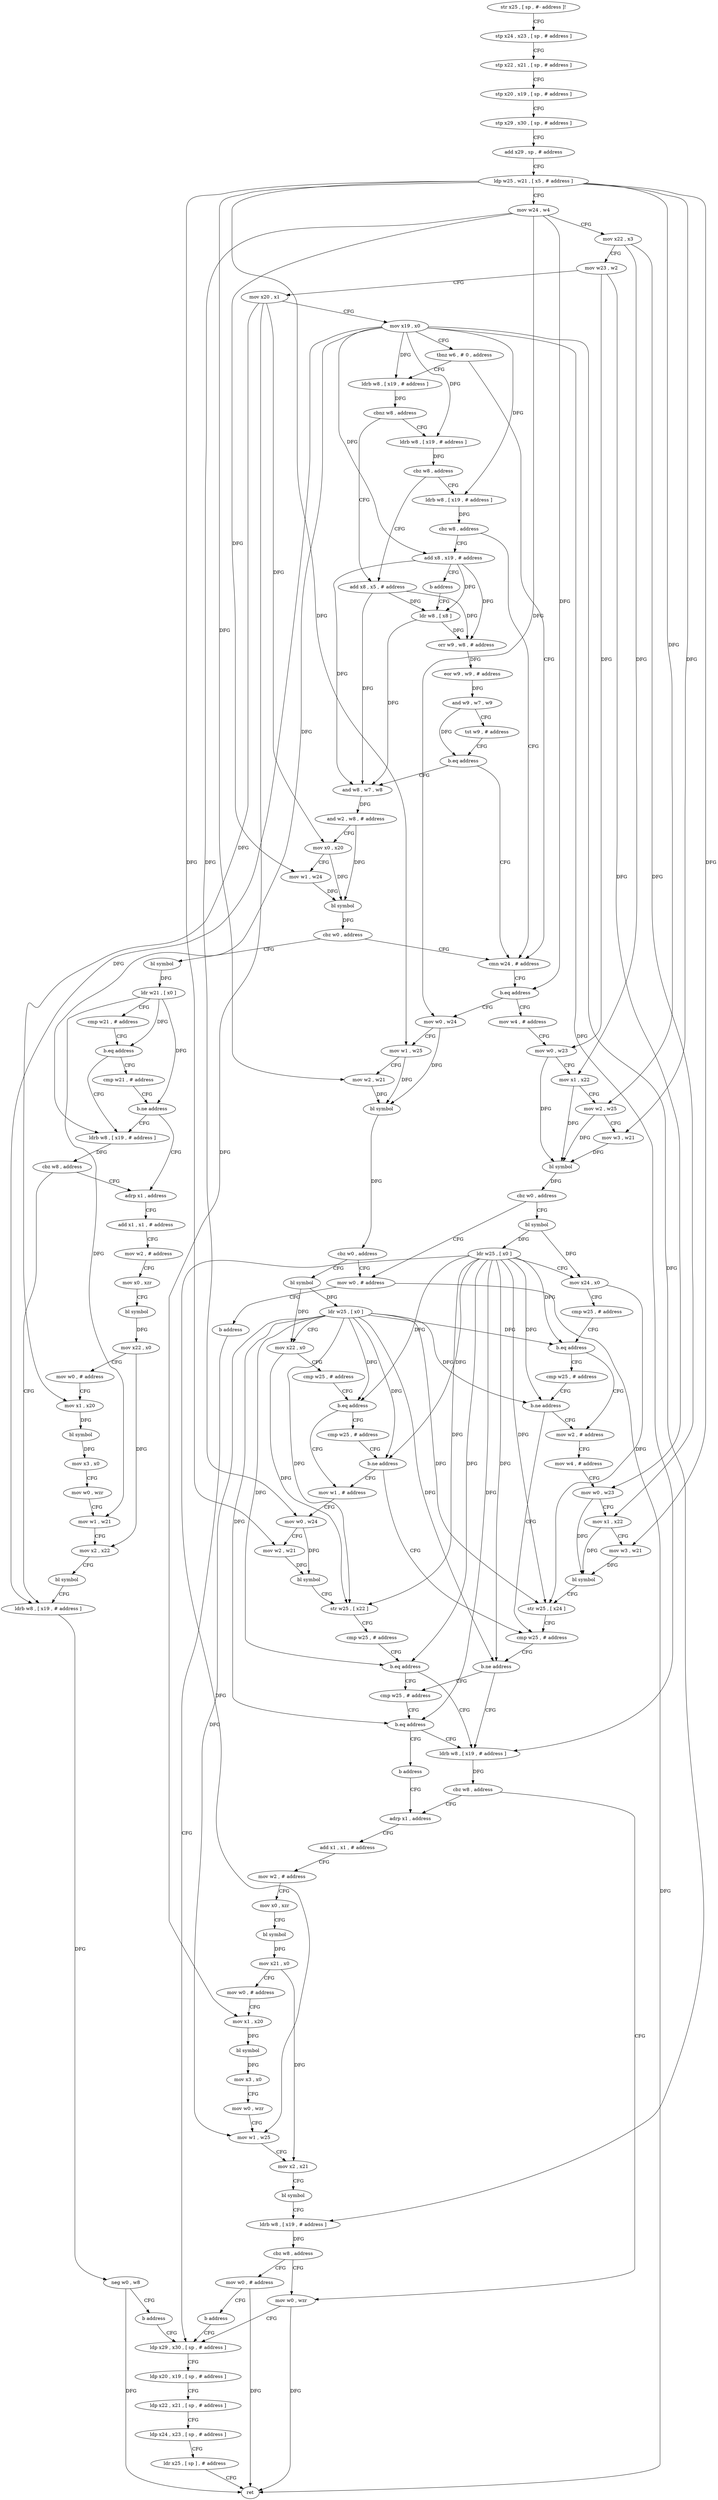 digraph "func" {
"4226836" [label = "str x25 , [ sp , #- address ]!" ]
"4226840" [label = "stp x24 , x23 , [ sp , # address ]" ]
"4226844" [label = "stp x22 , x21 , [ sp , # address ]" ]
"4226848" [label = "stp x20 , x19 , [ sp , # address ]" ]
"4226852" [label = "stp x29 , x30 , [ sp , # address ]" ]
"4226856" [label = "add x29 , sp , # address" ]
"4226860" [label = "ldp w25 , w21 , [ x5 , # address ]" ]
"4226864" [label = "mov w24 , w4" ]
"4226868" [label = "mov x22 , x3" ]
"4226872" [label = "mov w23 , w2" ]
"4226876" [label = "mov x20 , x1" ]
"4226880" [label = "mov x19 , x0" ]
"4226884" [label = "tbnz w6 , # 0 , address" ]
"4227072" [label = "cmn w24 , # address" ]
"4226888" [label = "ldrb w8 , [ x19 , # address ]" ]
"4227076" [label = "b.eq address" ]
"4227168" [label = "mov w4 , # address" ]
"4227080" [label = "mov w0 , w24" ]
"4226892" [label = "cbnz w8 , address" ]
"4226904" [label = "add x8 , x5 , # address" ]
"4226896" [label = "ldrb w8 , [ x19 , # address ]" ]
"4227172" [label = "mov w0 , w23" ]
"4227176" [label = "mov x1 , x22" ]
"4227180" [label = "mov w2 , w25" ]
"4227184" [label = "mov w3 , w21" ]
"4227188" [label = "bl symbol" ]
"4227192" [label = "cbz w0 , address" ]
"4227340" [label = "mov w0 , # address" ]
"4227196" [label = "bl symbol" ]
"4227084" [label = "mov w1 , w25" ]
"4227088" [label = "mov w2 , w21" ]
"4227092" [label = "bl symbol" ]
"4227096" [label = "cbz w0 , address" ]
"4227100" [label = "bl symbol" ]
"4226908" [label = "ldr w8 , [ x8 ]" ]
"4226900" [label = "cbz w8 , address" ]
"4227056" [label = "ldrb w8 , [ x19 , # address ]" ]
"4227344" [label = "b address" ]
"4227352" [label = "ldp x29 , x30 , [ sp , # address ]" ]
"4227200" [label = "ldr w25 , [ x0 ]" ]
"4227204" [label = "mov x24 , x0" ]
"4227208" [label = "cmp w25 , # address" ]
"4227212" [label = "b.eq address" ]
"4227224" [label = "mov w2 , # address" ]
"4227216" [label = "cmp w25 , # address" ]
"4227104" [label = "ldr w25 , [ x0 ]" ]
"4227108" [label = "mov x22 , x0" ]
"4227112" [label = "cmp w25 , # address" ]
"4227116" [label = "b.eq address" ]
"4227128" [label = "mov w1 , # address" ]
"4227120" [label = "cmp w25 , # address" ]
"4226932" [label = "and w8 , w7 , w8" ]
"4226936" [label = "and w2 , w8 , # address" ]
"4226940" [label = "mov x0 , x20" ]
"4226944" [label = "mov w1 , w24" ]
"4226948" [label = "bl symbol" ]
"4226952" [label = "cbz w0 , address" ]
"4226956" [label = "bl symbol" ]
"4227060" [label = "cbz w8 , address" ]
"4227064" [label = "add x8 , x19 , # address" ]
"4227356" [label = "ldp x20 , x19 , [ sp , # address ]" ]
"4227360" [label = "ldp x22 , x21 , [ sp , # address ]" ]
"4227364" [label = "ldp x24 , x23 , [ sp , # address ]" ]
"4227368" [label = "ldr x25 , [ sp ] , # address" ]
"4227372" [label = "ret" ]
"4227228" [label = "mov w4 , # address" ]
"4227232" [label = "mov w0 , w23" ]
"4227236" [label = "mov x1 , x22" ]
"4227240" [label = "mov w3 , w21" ]
"4227244" [label = "bl symbol" ]
"4227248" [label = "str w25 , [ x24 ]" ]
"4227252" [label = "cmp w25 , # address" ]
"4227220" [label = "b.ne address" ]
"4227132" [label = "mov w0 , w24" ]
"4227136" [label = "mov w2 , w21" ]
"4227140" [label = "bl symbol" ]
"4227144" [label = "str w25 , [ x22 ]" ]
"4227148" [label = "cmp w25 , # address" ]
"4227152" [label = "b.eq address" ]
"4227260" [label = "ldrb w8 , [ x19 , # address ]" ]
"4227156" [label = "cmp w25 , # address" ]
"4227124" [label = "b.ne address" ]
"4226960" [label = "ldr w21 , [ x0 ]" ]
"4226964" [label = "cmp w21 , # address" ]
"4226968" [label = "b.eq address" ]
"4226980" [label = "ldrb w8 , [ x19 , # address ]" ]
"4226972" [label = "cmp w21 , # address" ]
"4227068" [label = "b address" ]
"4227160" [label = "b.eq address" ]
"4227164" [label = "b address" ]
"4227264" [label = "cbz w8 , address" ]
"4227348" [label = "mov w0 , wzr" ]
"4227268" [label = "adrp x1 , address" ]
"4227256" [label = "b.ne address" ]
"4226984" [label = "cbz w8 , address" ]
"4227044" [label = "ldrb w8 , [ x19 , # address ]" ]
"4226988" [label = "adrp x1 , address" ]
"4226976" [label = "b.ne address" ]
"4226912" [label = "orr w9 , w8 , # address" ]
"4226916" [label = "eor w9 , w9 , # address" ]
"4226920" [label = "and w9 , w7 , w9" ]
"4226924" [label = "tst w9 , # address" ]
"4226928" [label = "b.eq address" ]
"4227272" [label = "add x1 , x1 , # address" ]
"4227276" [label = "mov w2 , # address" ]
"4227280" [label = "mov x0 , xzr" ]
"4227284" [label = "bl symbol" ]
"4227288" [label = "mov x21 , x0" ]
"4227292" [label = "mov w0 , # address" ]
"4227296" [label = "mov x1 , x20" ]
"4227300" [label = "bl symbol" ]
"4227304" [label = "mov x3 , x0" ]
"4227308" [label = "mov w0 , wzr" ]
"4227312" [label = "mov w1 , w25" ]
"4227316" [label = "mov x2 , x21" ]
"4227320" [label = "bl symbol" ]
"4227324" [label = "ldrb w8 , [ x19 , # address ]" ]
"4227328" [label = "cbz w8 , address" ]
"4227332" [label = "mov w0 , # address" ]
"4227048" [label = "neg w0 , w8" ]
"4227052" [label = "b address" ]
"4226992" [label = "add x1 , x1 , # address" ]
"4226996" [label = "mov w2 , # address" ]
"4227000" [label = "mov x0 , xzr" ]
"4227004" [label = "bl symbol" ]
"4227008" [label = "mov x22 , x0" ]
"4227012" [label = "mov w0 , # address" ]
"4227016" [label = "mov x1 , x20" ]
"4227020" [label = "bl symbol" ]
"4227024" [label = "mov x3 , x0" ]
"4227028" [label = "mov w0 , wzr" ]
"4227032" [label = "mov w1 , w21" ]
"4227036" [label = "mov x2 , x22" ]
"4227040" [label = "bl symbol" ]
"4227336" [label = "b address" ]
"4226836" -> "4226840" [ label = "CFG" ]
"4226840" -> "4226844" [ label = "CFG" ]
"4226844" -> "4226848" [ label = "CFG" ]
"4226848" -> "4226852" [ label = "CFG" ]
"4226852" -> "4226856" [ label = "CFG" ]
"4226856" -> "4226860" [ label = "CFG" ]
"4226860" -> "4226864" [ label = "CFG" ]
"4226860" -> "4227180" [ label = "DFG" ]
"4226860" -> "4227084" [ label = "DFG" ]
"4226860" -> "4227184" [ label = "DFG" ]
"4226860" -> "4227088" [ label = "DFG" ]
"4226860" -> "4227240" [ label = "DFG" ]
"4226860" -> "4227136" [ label = "DFG" ]
"4226864" -> "4226868" [ label = "CFG" ]
"4226864" -> "4227076" [ label = "DFG" ]
"4226864" -> "4227080" [ label = "DFG" ]
"4226864" -> "4227132" [ label = "DFG" ]
"4226864" -> "4226944" [ label = "DFG" ]
"4226868" -> "4226872" [ label = "CFG" ]
"4226868" -> "4227176" [ label = "DFG" ]
"4226868" -> "4227236" [ label = "DFG" ]
"4226872" -> "4226876" [ label = "CFG" ]
"4226872" -> "4227172" [ label = "DFG" ]
"4226872" -> "4227232" [ label = "DFG" ]
"4226876" -> "4226880" [ label = "CFG" ]
"4226876" -> "4226940" [ label = "DFG" ]
"4226876" -> "4227296" [ label = "DFG" ]
"4226876" -> "4227016" [ label = "DFG" ]
"4226880" -> "4226884" [ label = "CFG" ]
"4226880" -> "4226888" [ label = "DFG" ]
"4226880" -> "4226896" [ label = "DFG" ]
"4226880" -> "4227056" [ label = "DFG" ]
"4226880" -> "4227064" [ label = "DFG" ]
"4226880" -> "4227260" [ label = "DFG" ]
"4226880" -> "4227324" [ label = "DFG" ]
"4226880" -> "4226980" [ label = "DFG" ]
"4226880" -> "4227044" [ label = "DFG" ]
"4226884" -> "4227072" [ label = "CFG" ]
"4226884" -> "4226888" [ label = "CFG" ]
"4227072" -> "4227076" [ label = "CFG" ]
"4226888" -> "4226892" [ label = "DFG" ]
"4227076" -> "4227168" [ label = "CFG" ]
"4227076" -> "4227080" [ label = "CFG" ]
"4227168" -> "4227172" [ label = "CFG" ]
"4227080" -> "4227084" [ label = "CFG" ]
"4227080" -> "4227092" [ label = "DFG" ]
"4226892" -> "4226904" [ label = "CFG" ]
"4226892" -> "4226896" [ label = "CFG" ]
"4226904" -> "4226908" [ label = "DFG" ]
"4226904" -> "4226912" [ label = "DFG" ]
"4226904" -> "4226932" [ label = "DFG" ]
"4226896" -> "4226900" [ label = "DFG" ]
"4227172" -> "4227176" [ label = "CFG" ]
"4227172" -> "4227188" [ label = "DFG" ]
"4227176" -> "4227180" [ label = "CFG" ]
"4227176" -> "4227188" [ label = "DFG" ]
"4227180" -> "4227184" [ label = "CFG" ]
"4227180" -> "4227188" [ label = "DFG" ]
"4227184" -> "4227188" [ label = "DFG" ]
"4227188" -> "4227192" [ label = "DFG" ]
"4227192" -> "4227340" [ label = "CFG" ]
"4227192" -> "4227196" [ label = "CFG" ]
"4227340" -> "4227344" [ label = "CFG" ]
"4227340" -> "4227372" [ label = "DFG" ]
"4227196" -> "4227200" [ label = "DFG" ]
"4227196" -> "4227204" [ label = "DFG" ]
"4227084" -> "4227088" [ label = "CFG" ]
"4227084" -> "4227092" [ label = "DFG" ]
"4227088" -> "4227092" [ label = "DFG" ]
"4227092" -> "4227096" [ label = "DFG" ]
"4227096" -> "4227340" [ label = "CFG" ]
"4227096" -> "4227100" [ label = "CFG" ]
"4227100" -> "4227104" [ label = "DFG" ]
"4227100" -> "4227108" [ label = "DFG" ]
"4226908" -> "4226912" [ label = "DFG" ]
"4226908" -> "4226932" [ label = "DFG" ]
"4226900" -> "4227056" [ label = "CFG" ]
"4226900" -> "4226904" [ label = "CFG" ]
"4227056" -> "4227060" [ label = "DFG" ]
"4227344" -> "4227352" [ label = "CFG" ]
"4227352" -> "4227356" [ label = "CFG" ]
"4227200" -> "4227204" [ label = "CFG" ]
"4227200" -> "4227212" [ label = "DFG" ]
"4227200" -> "4227116" [ label = "DFG" ]
"4227200" -> "4227248" [ label = "DFG" ]
"4227200" -> "4227220" [ label = "DFG" ]
"4227200" -> "4227144" [ label = "DFG" ]
"4227200" -> "4227152" [ label = "DFG" ]
"4227200" -> "4227124" [ label = "DFG" ]
"4227200" -> "4227256" [ label = "DFG" ]
"4227200" -> "4227160" [ label = "DFG" ]
"4227200" -> "4227312" [ label = "DFG" ]
"4227204" -> "4227208" [ label = "CFG" ]
"4227204" -> "4227248" [ label = "DFG" ]
"4227208" -> "4227212" [ label = "CFG" ]
"4227212" -> "4227224" [ label = "CFG" ]
"4227212" -> "4227216" [ label = "CFG" ]
"4227224" -> "4227228" [ label = "CFG" ]
"4227216" -> "4227220" [ label = "CFG" ]
"4227104" -> "4227108" [ label = "CFG" ]
"4227104" -> "4227212" [ label = "DFG" ]
"4227104" -> "4227116" [ label = "DFG" ]
"4227104" -> "4227248" [ label = "DFG" ]
"4227104" -> "4227220" [ label = "DFG" ]
"4227104" -> "4227144" [ label = "DFG" ]
"4227104" -> "4227152" [ label = "DFG" ]
"4227104" -> "4227124" [ label = "DFG" ]
"4227104" -> "4227256" [ label = "DFG" ]
"4227104" -> "4227160" [ label = "DFG" ]
"4227104" -> "4227312" [ label = "DFG" ]
"4227108" -> "4227112" [ label = "CFG" ]
"4227108" -> "4227144" [ label = "DFG" ]
"4227112" -> "4227116" [ label = "CFG" ]
"4227116" -> "4227128" [ label = "CFG" ]
"4227116" -> "4227120" [ label = "CFG" ]
"4227128" -> "4227132" [ label = "CFG" ]
"4227120" -> "4227124" [ label = "CFG" ]
"4226932" -> "4226936" [ label = "DFG" ]
"4226936" -> "4226940" [ label = "CFG" ]
"4226936" -> "4226948" [ label = "DFG" ]
"4226940" -> "4226944" [ label = "CFG" ]
"4226940" -> "4226948" [ label = "DFG" ]
"4226944" -> "4226948" [ label = "DFG" ]
"4226948" -> "4226952" [ label = "DFG" ]
"4226952" -> "4227072" [ label = "CFG" ]
"4226952" -> "4226956" [ label = "CFG" ]
"4226956" -> "4226960" [ label = "DFG" ]
"4227060" -> "4227072" [ label = "CFG" ]
"4227060" -> "4227064" [ label = "CFG" ]
"4227064" -> "4227068" [ label = "CFG" ]
"4227064" -> "4226908" [ label = "DFG" ]
"4227064" -> "4226912" [ label = "DFG" ]
"4227064" -> "4226932" [ label = "DFG" ]
"4227356" -> "4227360" [ label = "CFG" ]
"4227360" -> "4227364" [ label = "CFG" ]
"4227364" -> "4227368" [ label = "CFG" ]
"4227368" -> "4227372" [ label = "CFG" ]
"4227228" -> "4227232" [ label = "CFG" ]
"4227232" -> "4227236" [ label = "CFG" ]
"4227232" -> "4227244" [ label = "DFG" ]
"4227236" -> "4227240" [ label = "CFG" ]
"4227236" -> "4227244" [ label = "DFG" ]
"4227240" -> "4227244" [ label = "DFG" ]
"4227244" -> "4227248" [ label = "CFG" ]
"4227248" -> "4227252" [ label = "CFG" ]
"4227252" -> "4227256" [ label = "CFG" ]
"4227220" -> "4227252" [ label = "CFG" ]
"4227220" -> "4227224" [ label = "CFG" ]
"4227132" -> "4227136" [ label = "CFG" ]
"4227132" -> "4227140" [ label = "DFG" ]
"4227136" -> "4227140" [ label = "DFG" ]
"4227140" -> "4227144" [ label = "CFG" ]
"4227144" -> "4227148" [ label = "CFG" ]
"4227148" -> "4227152" [ label = "CFG" ]
"4227152" -> "4227260" [ label = "CFG" ]
"4227152" -> "4227156" [ label = "CFG" ]
"4227260" -> "4227264" [ label = "DFG" ]
"4227156" -> "4227160" [ label = "CFG" ]
"4227124" -> "4227252" [ label = "CFG" ]
"4227124" -> "4227128" [ label = "CFG" ]
"4226960" -> "4226964" [ label = "CFG" ]
"4226960" -> "4226968" [ label = "DFG" ]
"4226960" -> "4226976" [ label = "DFG" ]
"4226960" -> "4227032" [ label = "DFG" ]
"4226964" -> "4226968" [ label = "CFG" ]
"4226968" -> "4226980" [ label = "CFG" ]
"4226968" -> "4226972" [ label = "CFG" ]
"4226980" -> "4226984" [ label = "DFG" ]
"4226972" -> "4226976" [ label = "CFG" ]
"4227068" -> "4226908" [ label = "CFG" ]
"4227160" -> "4227260" [ label = "CFG" ]
"4227160" -> "4227164" [ label = "CFG" ]
"4227164" -> "4227268" [ label = "CFG" ]
"4227264" -> "4227348" [ label = "CFG" ]
"4227264" -> "4227268" [ label = "CFG" ]
"4227348" -> "4227352" [ label = "CFG" ]
"4227348" -> "4227372" [ label = "DFG" ]
"4227268" -> "4227272" [ label = "CFG" ]
"4227256" -> "4227156" [ label = "CFG" ]
"4227256" -> "4227260" [ label = "CFG" ]
"4226984" -> "4227044" [ label = "CFG" ]
"4226984" -> "4226988" [ label = "CFG" ]
"4227044" -> "4227048" [ label = "DFG" ]
"4226988" -> "4226992" [ label = "CFG" ]
"4226976" -> "4226988" [ label = "CFG" ]
"4226976" -> "4226980" [ label = "CFG" ]
"4226912" -> "4226916" [ label = "DFG" ]
"4226916" -> "4226920" [ label = "DFG" ]
"4226920" -> "4226924" [ label = "CFG" ]
"4226920" -> "4226928" [ label = "DFG" ]
"4226924" -> "4226928" [ label = "CFG" ]
"4226928" -> "4227072" [ label = "CFG" ]
"4226928" -> "4226932" [ label = "CFG" ]
"4227272" -> "4227276" [ label = "CFG" ]
"4227276" -> "4227280" [ label = "CFG" ]
"4227280" -> "4227284" [ label = "CFG" ]
"4227284" -> "4227288" [ label = "DFG" ]
"4227288" -> "4227292" [ label = "CFG" ]
"4227288" -> "4227316" [ label = "DFG" ]
"4227292" -> "4227296" [ label = "CFG" ]
"4227296" -> "4227300" [ label = "DFG" ]
"4227300" -> "4227304" [ label = "DFG" ]
"4227304" -> "4227308" [ label = "CFG" ]
"4227308" -> "4227312" [ label = "CFG" ]
"4227312" -> "4227316" [ label = "CFG" ]
"4227316" -> "4227320" [ label = "CFG" ]
"4227320" -> "4227324" [ label = "CFG" ]
"4227324" -> "4227328" [ label = "DFG" ]
"4227328" -> "4227348" [ label = "CFG" ]
"4227328" -> "4227332" [ label = "CFG" ]
"4227332" -> "4227336" [ label = "CFG" ]
"4227332" -> "4227372" [ label = "DFG" ]
"4227048" -> "4227052" [ label = "CFG" ]
"4227048" -> "4227372" [ label = "DFG" ]
"4227052" -> "4227352" [ label = "CFG" ]
"4226992" -> "4226996" [ label = "CFG" ]
"4226996" -> "4227000" [ label = "CFG" ]
"4227000" -> "4227004" [ label = "CFG" ]
"4227004" -> "4227008" [ label = "DFG" ]
"4227008" -> "4227012" [ label = "CFG" ]
"4227008" -> "4227036" [ label = "DFG" ]
"4227012" -> "4227016" [ label = "CFG" ]
"4227016" -> "4227020" [ label = "DFG" ]
"4227020" -> "4227024" [ label = "DFG" ]
"4227024" -> "4227028" [ label = "CFG" ]
"4227028" -> "4227032" [ label = "CFG" ]
"4227032" -> "4227036" [ label = "CFG" ]
"4227036" -> "4227040" [ label = "CFG" ]
"4227040" -> "4227044" [ label = "CFG" ]
"4227336" -> "4227352" [ label = "CFG" ]
}
